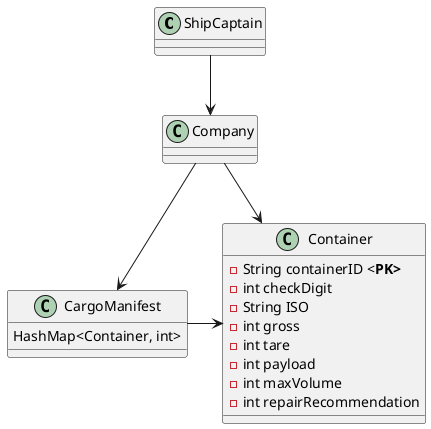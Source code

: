 @startuml
'https://plantuml.com/class-diagram

class ShipCaptain{

}

class Company{
}

class CargoManifest{
    HashMap<Container, int>
}

class Container {

    -String containerID <<b>PK>
    -int checkDigit
    -String ISO
    -int gross
    -int tare
    -int payload
    -int maxVolume
    -int repairRecommendation

}

ShipCaptain --> Company
Company --> CargoManifest
Company -> Container
CargoManifest -> Container

@enduml